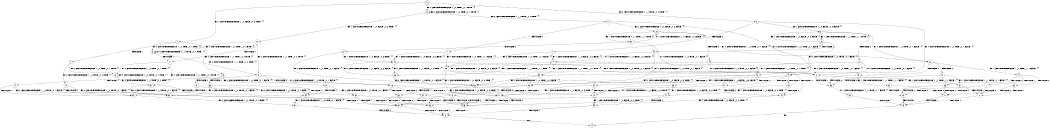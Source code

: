 digraph BCG {
size = "7, 10.5";
center = TRUE;
node [shape = circle];
0 [peripheries = 2];
0 -> 1 [label = "EX !1 !ATOMIC_EXCH_BRANCH (1, +0, FALSE, +0, 3, TRUE) !{}"];
0 -> 2 [label = "EX !2 !ATOMIC_EXCH_BRANCH (1, +1, TRUE, +0, 2, TRUE) !{}"];
0 -> 3 [label = "EX !0 !ATOMIC_EXCH_BRANCH (1, +0, TRUE, +0, 1, TRUE) !{}"];
1 -> 4 [label = "TERMINATE !1"];
1 -> 5 [label = "EX !2 !ATOMIC_EXCH_BRANCH (1, +1, TRUE, +0, 2, TRUE) !{}"];
1 -> 6 [label = "EX !0 !ATOMIC_EXCH_BRANCH (1, +0, TRUE, +0, 1, TRUE) !{}"];
2 -> 7 [label = "TERMINATE !2"];
2 -> 8 [label = "EX !1 !ATOMIC_EXCH_BRANCH (1, +0, FALSE, +0, 3, FALSE) !{}"];
2 -> 9 [label = "EX !0 !ATOMIC_EXCH_BRANCH (1, +0, TRUE, +0, 1, FALSE) !{}"];
3 -> 10 [label = "EX !1 !ATOMIC_EXCH_BRANCH (1, +0, FALSE, +0, 3, TRUE) !{}"];
3 -> 11 [label = "EX !2 !ATOMIC_EXCH_BRANCH (1, +1, TRUE, +0, 2, TRUE) !{}"];
3 -> 3 [label = "EX !0 !ATOMIC_EXCH_BRANCH (1, +0, TRUE, +0, 1, TRUE) !{}"];
4 -> 12 [label = "EX !2 !ATOMIC_EXCH_BRANCH (1, +1, TRUE, +0, 2, TRUE) !{}"];
4 -> 13 [label = "EX !0 !ATOMIC_EXCH_BRANCH (1, +0, TRUE, +0, 1, TRUE) !{}"];
5 -> 14 [label = "TERMINATE !1"];
5 -> 15 [label = "TERMINATE !2"];
5 -> 16 [label = "EX !0 !ATOMIC_EXCH_BRANCH (1, +0, TRUE, +0, 1, FALSE) !{}"];
6 -> 17 [label = "TERMINATE !1"];
6 -> 18 [label = "EX !2 !ATOMIC_EXCH_BRANCH (1, +1, TRUE, +0, 2, TRUE) !{}"];
6 -> 6 [label = "EX !0 !ATOMIC_EXCH_BRANCH (1, +0, TRUE, +0, 1, TRUE) !{}"];
7 -> 19 [label = "EX !1 !ATOMIC_EXCH_BRANCH (1, +0, FALSE, +0, 3, FALSE) !{}"];
7 -> 20 [label = "EX !0 !ATOMIC_EXCH_BRANCH (1, +0, TRUE, +0, 1, FALSE) !{}"];
8 -> 21 [label = "TERMINATE !2"];
8 -> 22 [label = "EX !0 !ATOMIC_EXCH_BRANCH (1, +0, TRUE, +0, 1, FALSE) !{}"];
8 -> 23 [label = "EX !1 !ATOMIC_EXCH_BRANCH (1, +1, TRUE, +1, 1, TRUE) !{}"];
9 -> 24 [label = "TERMINATE !2"];
9 -> 25 [label = "TERMINATE !0"];
9 -> 26 [label = "EX !1 !ATOMIC_EXCH_BRANCH (1, +0, FALSE, +0, 3, TRUE) !{}"];
10 -> 17 [label = "TERMINATE !1"];
10 -> 18 [label = "EX !2 !ATOMIC_EXCH_BRANCH (1, +1, TRUE, +0, 2, TRUE) !{}"];
10 -> 6 [label = "EX !0 !ATOMIC_EXCH_BRANCH (1, +0, TRUE, +0, 1, TRUE) !{}"];
11 -> 27 [label = "TERMINATE !2"];
11 -> 28 [label = "EX !1 !ATOMIC_EXCH_BRANCH (1, +0, FALSE, +0, 3, FALSE) !{}"];
11 -> 9 [label = "EX !0 !ATOMIC_EXCH_BRANCH (1, +0, TRUE, +0, 1, FALSE) !{}"];
12 -> 29 [label = "TERMINATE !2"];
12 -> 30 [label = "EX !0 !ATOMIC_EXCH_BRANCH (1, +0, TRUE, +0, 1, FALSE) !{}"];
13 -> 31 [label = "EX !2 !ATOMIC_EXCH_BRANCH (1, +1, TRUE, +0, 2, TRUE) !{}"];
13 -> 13 [label = "EX !0 !ATOMIC_EXCH_BRANCH (1, +0, TRUE, +0, 1, TRUE) !{}"];
14 -> 29 [label = "TERMINATE !2"];
14 -> 30 [label = "EX !0 !ATOMIC_EXCH_BRANCH (1, +0, TRUE, +0, 1, FALSE) !{}"];
15 -> 29 [label = "TERMINATE !1"];
15 -> 32 [label = "EX !0 !ATOMIC_EXCH_BRANCH (1, +0, TRUE, +0, 1, FALSE) !{}"];
16 -> 33 [label = "TERMINATE !1"];
16 -> 34 [label = "TERMINATE !2"];
16 -> 35 [label = "TERMINATE !0"];
17 -> 13 [label = "EX !0 !ATOMIC_EXCH_BRANCH (1, +0, TRUE, +0, 1, TRUE) !{}"];
17 -> 31 [label = "EX !2 !ATOMIC_EXCH_BRANCH (1, +1, TRUE, +0, 2, TRUE) !{}"];
18 -> 36 [label = "TERMINATE !1"];
18 -> 37 [label = "TERMINATE !2"];
18 -> 16 [label = "EX !0 !ATOMIC_EXCH_BRANCH (1, +0, TRUE, +0, 1, FALSE) !{}"];
19 -> 38 [label = "EX !0 !ATOMIC_EXCH_BRANCH (1, +0, TRUE, +0, 1, FALSE) !{}"];
19 -> 39 [label = "EX !1 !ATOMIC_EXCH_BRANCH (1, +1, TRUE, +1, 1, TRUE) !{}"];
20 -> 40 [label = "TERMINATE !0"];
20 -> 41 [label = "EX !1 !ATOMIC_EXCH_BRANCH (1, +0, FALSE, +0, 3, TRUE) !{}"];
21 -> 39 [label = "EX !1 !ATOMIC_EXCH_BRANCH (1, +1, TRUE, +1, 1, TRUE) !{}"];
21 -> 38 [label = "EX !0 !ATOMIC_EXCH_BRANCH (1, +0, TRUE, +0, 1, FALSE) !{}"];
22 -> 42 [label = "TERMINATE !2"];
22 -> 43 [label = "TERMINATE !0"];
22 -> 44 [label = "EX !1 !ATOMIC_EXCH_BRANCH (1, +1, TRUE, +1, 1, FALSE) !{}"];
23 -> 45 [label = "TERMINATE !2"];
23 -> 46 [label = "EX !0 !ATOMIC_EXCH_BRANCH (1, +0, TRUE, +0, 1, FALSE) !{}"];
23 -> 8 [label = "EX !1 !ATOMIC_EXCH_BRANCH (1, +0, FALSE, +0, 3, FALSE) !{}"];
24 -> 40 [label = "TERMINATE !0"];
24 -> 41 [label = "EX !1 !ATOMIC_EXCH_BRANCH (1, +0, FALSE, +0, 3, TRUE) !{}"];
25 -> 40 [label = "TERMINATE !2"];
25 -> 47 [label = "EX !1 !ATOMIC_EXCH_BRANCH (1, +0, FALSE, +0, 3, TRUE) !{}"];
26 -> 33 [label = "TERMINATE !1"];
26 -> 34 [label = "TERMINATE !2"];
26 -> 35 [label = "TERMINATE !0"];
27 -> 20 [label = "EX !0 !ATOMIC_EXCH_BRANCH (1, +0, TRUE, +0, 1, FALSE) !{}"];
27 -> 48 [label = "EX !1 !ATOMIC_EXCH_BRANCH (1, +0, FALSE, +0, 3, FALSE) !{}"];
28 -> 49 [label = "TERMINATE !2"];
28 -> 50 [label = "EX !1 !ATOMIC_EXCH_BRANCH (1, +1, TRUE, +1, 1, TRUE) !{}"];
28 -> 22 [label = "EX !0 !ATOMIC_EXCH_BRANCH (1, +0, TRUE, +0, 1, FALSE) !{}"];
29 -> 51 [label = "EX !0 !ATOMIC_EXCH_BRANCH (1, +0, TRUE, +0, 1, FALSE) !{}"];
30 -> 52 [label = "TERMINATE !2"];
30 -> 53 [label = "TERMINATE !0"];
31 -> 54 [label = "TERMINATE !2"];
31 -> 30 [label = "EX !0 !ATOMIC_EXCH_BRANCH (1, +0, TRUE, +0, 1, FALSE) !{}"];
32 -> 52 [label = "TERMINATE !1"];
32 -> 55 [label = "TERMINATE !0"];
33 -> 52 [label = "TERMINATE !2"];
33 -> 53 [label = "TERMINATE !0"];
34 -> 52 [label = "TERMINATE !1"];
34 -> 55 [label = "TERMINATE !0"];
35 -> 53 [label = "TERMINATE !1"];
35 -> 55 [label = "TERMINATE !2"];
36 -> 30 [label = "EX !0 !ATOMIC_EXCH_BRANCH (1, +0, TRUE, +0, 1, FALSE) !{}"];
36 -> 54 [label = "TERMINATE !2"];
37 -> 32 [label = "EX !0 !ATOMIC_EXCH_BRANCH (1, +0, TRUE, +0, 1, FALSE) !{}"];
37 -> 54 [label = "TERMINATE !1"];
38 -> 56 [label = "TERMINATE !0"];
38 -> 57 [label = "EX !1 !ATOMIC_EXCH_BRANCH (1, +1, TRUE, +1, 1, FALSE) !{}"];
39 -> 58 [label = "EX !0 !ATOMIC_EXCH_BRANCH (1, +0, TRUE, +0, 1, FALSE) !{}"];
39 -> 19 [label = "EX !1 !ATOMIC_EXCH_BRANCH (1, +0, FALSE, +0, 3, FALSE) !{}"];
40 -> 59 [label = "EX !1 !ATOMIC_EXCH_BRANCH (1, +0, FALSE, +0, 3, TRUE) !{}"];
41 -> 52 [label = "TERMINATE !1"];
41 -> 55 [label = "TERMINATE !0"];
42 -> 57 [label = "EX !1 !ATOMIC_EXCH_BRANCH (1, +1, TRUE, +1, 1, FALSE) !{}"];
42 -> 56 [label = "TERMINATE !0"];
43 -> 60 [label = "EX !1 !ATOMIC_EXCH_BRANCH (1, +1, TRUE, +1, 1, FALSE) !{}"];
43 -> 56 [label = "TERMINATE !2"];
44 -> 61 [label = "TERMINATE !1"];
44 -> 62 [label = "TERMINATE !2"];
44 -> 63 [label = "TERMINATE !0"];
45 -> 19 [label = "EX !1 !ATOMIC_EXCH_BRANCH (1, +0, FALSE, +0, 3, FALSE) !{}"];
45 -> 58 [label = "EX !0 !ATOMIC_EXCH_BRANCH (1, +0, TRUE, +0, 1, FALSE) !{}"];
46 -> 64 [label = "TERMINATE !2"];
46 -> 65 [label = "TERMINATE !0"];
46 -> 26 [label = "EX !1 !ATOMIC_EXCH_BRANCH (1, +0, FALSE, +0, 3, TRUE) !{}"];
47 -> 53 [label = "TERMINATE !1"];
47 -> 55 [label = "TERMINATE !2"];
48 -> 66 [label = "EX !1 !ATOMIC_EXCH_BRANCH (1, +1, TRUE, +1, 1, TRUE) !{}"];
48 -> 38 [label = "EX !0 !ATOMIC_EXCH_BRANCH (1, +0, TRUE, +0, 1, FALSE) !{}"];
49 -> 66 [label = "EX !1 !ATOMIC_EXCH_BRANCH (1, +1, TRUE, +1, 1, TRUE) !{}"];
49 -> 38 [label = "EX !0 !ATOMIC_EXCH_BRANCH (1, +0, TRUE, +0, 1, FALSE) !{}"];
50 -> 67 [label = "TERMINATE !2"];
50 -> 28 [label = "EX !1 !ATOMIC_EXCH_BRANCH (1, +0, FALSE, +0, 3, FALSE) !{}"];
50 -> 46 [label = "EX !0 !ATOMIC_EXCH_BRANCH (1, +0, TRUE, +0, 1, FALSE) !{}"];
51 -> 68 [label = "TERMINATE !0"];
52 -> 68 [label = "TERMINATE !0"];
53 -> 68 [label = "TERMINATE !2"];
54 -> 51 [label = "EX !0 !ATOMIC_EXCH_BRANCH (1, +0, TRUE, +0, 1, FALSE) !{}"];
55 -> 68 [label = "TERMINATE !1"];
56 -> 69 [label = "EX !1 !ATOMIC_EXCH_BRANCH (1, +1, TRUE, +1, 1, FALSE) !{}"];
57 -> 70 [label = "TERMINATE !1"];
57 -> 71 [label = "TERMINATE !0"];
58 -> 72 [label = "TERMINATE !0"];
58 -> 41 [label = "EX !1 !ATOMIC_EXCH_BRANCH (1, +0, FALSE, +0, 3, TRUE) !{}"];
59 -> 68 [label = "TERMINATE !1"];
60 -> 73 [label = "TERMINATE !1"];
60 -> 71 [label = "TERMINATE !2"];
61 -> 70 [label = "TERMINATE !2"];
61 -> 73 [label = "TERMINATE !0"];
62 -> 70 [label = "TERMINATE !1"];
62 -> 71 [label = "TERMINATE !0"];
63 -> 73 [label = "TERMINATE !1"];
63 -> 71 [label = "TERMINATE !2"];
64 -> 41 [label = "EX !1 !ATOMIC_EXCH_BRANCH (1, +0, FALSE, +0, 3, TRUE) !{}"];
64 -> 72 [label = "TERMINATE !0"];
65 -> 47 [label = "EX !1 !ATOMIC_EXCH_BRANCH (1, +0, FALSE, +0, 3, TRUE) !{}"];
65 -> 72 [label = "TERMINATE !2"];
66 -> 48 [label = "EX !1 !ATOMIC_EXCH_BRANCH (1, +0, FALSE, +0, 3, FALSE) !{}"];
66 -> 58 [label = "EX !0 !ATOMIC_EXCH_BRANCH (1, +0, TRUE, +0, 1, FALSE) !{}"];
67 -> 48 [label = "EX !1 !ATOMIC_EXCH_BRANCH (1, +0, FALSE, +0, 3, FALSE) !{}"];
67 -> 58 [label = "EX !0 !ATOMIC_EXCH_BRANCH (1, +0, TRUE, +0, 1, FALSE) !{}"];
68 -> 74 [label = "exit"];
69 -> 75 [label = "TERMINATE !1"];
70 -> 75 [label = "TERMINATE !0"];
71 -> 75 [label = "TERMINATE !1"];
72 -> 59 [label = "EX !1 !ATOMIC_EXCH_BRANCH (1, +0, FALSE, +0, 3, TRUE) !{}"];
73 -> 75 [label = "TERMINATE !2"];
75 -> 74 [label = "exit"];
}
